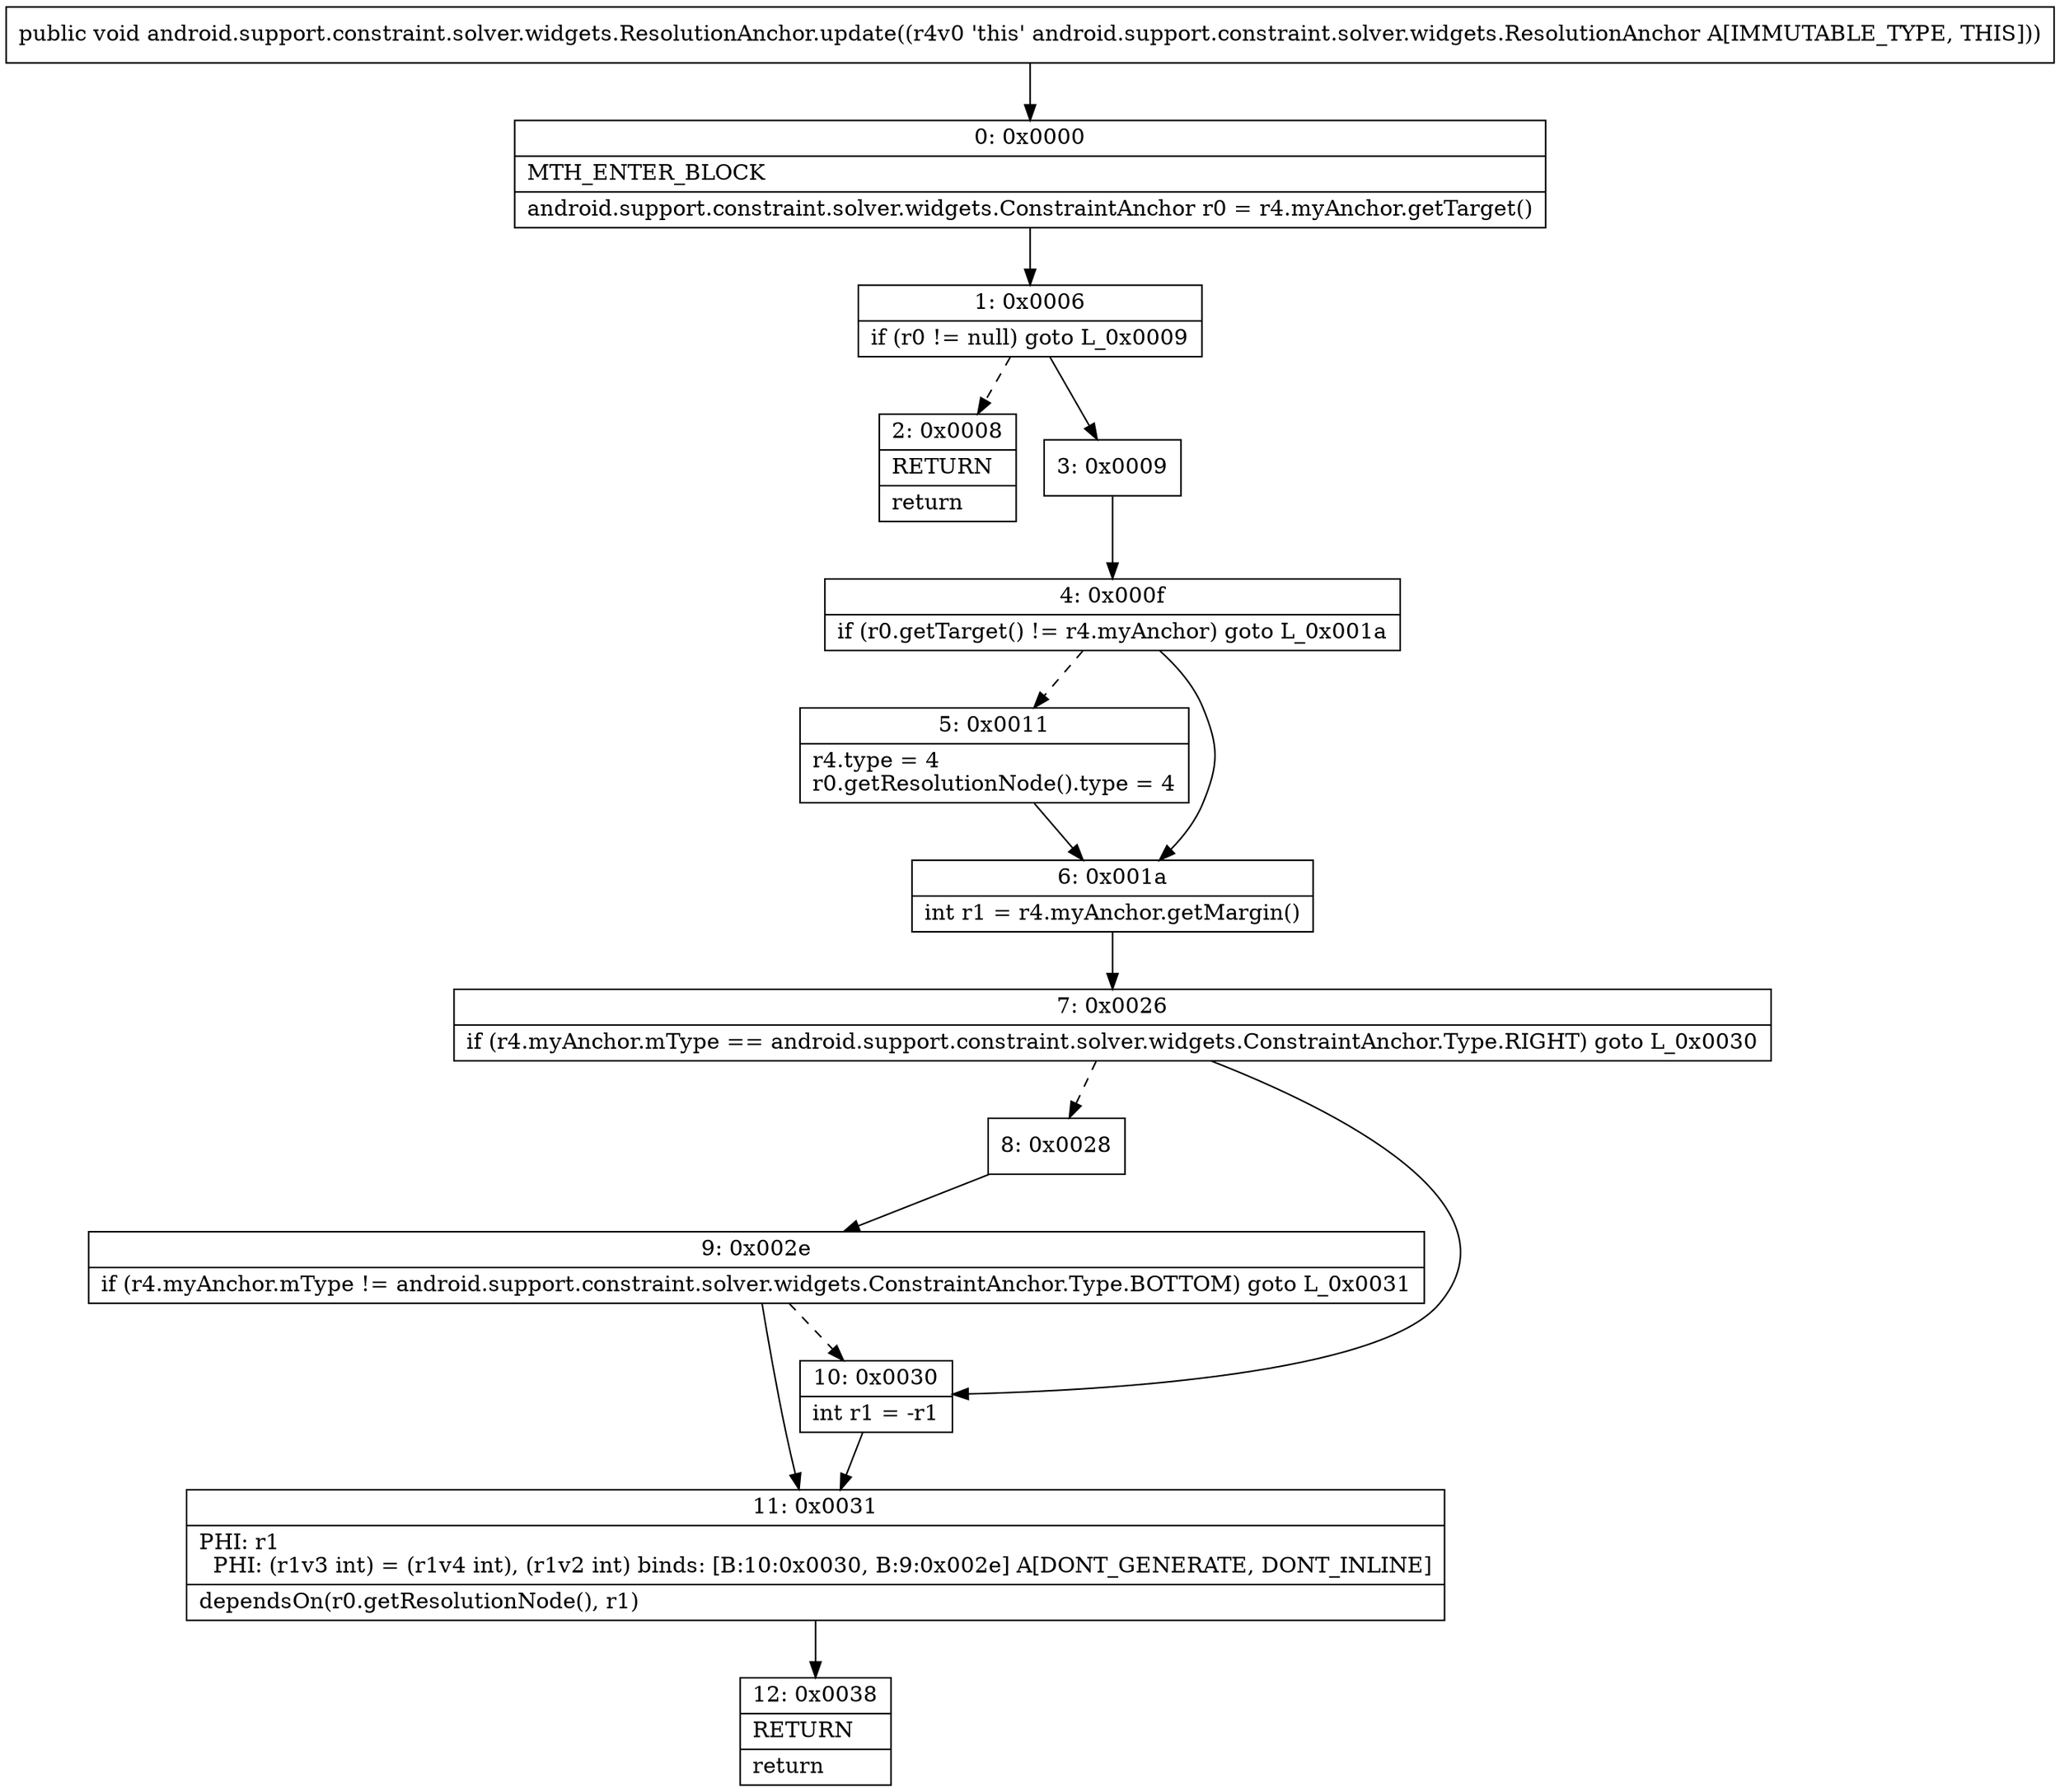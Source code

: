 digraph "CFG forandroid.support.constraint.solver.widgets.ResolutionAnchor.update()V" {
Node_0 [shape=record,label="{0\:\ 0x0000|MTH_ENTER_BLOCK\l|android.support.constraint.solver.widgets.ConstraintAnchor r0 = r4.myAnchor.getTarget()\l}"];
Node_1 [shape=record,label="{1\:\ 0x0006|if (r0 != null) goto L_0x0009\l}"];
Node_2 [shape=record,label="{2\:\ 0x0008|RETURN\l|return\l}"];
Node_3 [shape=record,label="{3\:\ 0x0009}"];
Node_4 [shape=record,label="{4\:\ 0x000f|if (r0.getTarget() != r4.myAnchor) goto L_0x001a\l}"];
Node_5 [shape=record,label="{5\:\ 0x0011|r4.type = 4\lr0.getResolutionNode().type = 4\l}"];
Node_6 [shape=record,label="{6\:\ 0x001a|int r1 = r4.myAnchor.getMargin()\l}"];
Node_7 [shape=record,label="{7\:\ 0x0026|if (r4.myAnchor.mType == android.support.constraint.solver.widgets.ConstraintAnchor.Type.RIGHT) goto L_0x0030\l}"];
Node_8 [shape=record,label="{8\:\ 0x0028}"];
Node_9 [shape=record,label="{9\:\ 0x002e|if (r4.myAnchor.mType != android.support.constraint.solver.widgets.ConstraintAnchor.Type.BOTTOM) goto L_0x0031\l}"];
Node_10 [shape=record,label="{10\:\ 0x0030|int r1 = \-r1\l}"];
Node_11 [shape=record,label="{11\:\ 0x0031|PHI: r1 \l  PHI: (r1v3 int) = (r1v4 int), (r1v2 int) binds: [B:10:0x0030, B:9:0x002e] A[DONT_GENERATE, DONT_INLINE]\l|dependsOn(r0.getResolutionNode(), r1)\l}"];
Node_12 [shape=record,label="{12\:\ 0x0038|RETURN\l|return\l}"];
MethodNode[shape=record,label="{public void android.support.constraint.solver.widgets.ResolutionAnchor.update((r4v0 'this' android.support.constraint.solver.widgets.ResolutionAnchor A[IMMUTABLE_TYPE, THIS])) }"];
MethodNode -> Node_0;
Node_0 -> Node_1;
Node_1 -> Node_2[style=dashed];
Node_1 -> Node_3;
Node_3 -> Node_4;
Node_4 -> Node_5[style=dashed];
Node_4 -> Node_6;
Node_5 -> Node_6;
Node_6 -> Node_7;
Node_7 -> Node_8[style=dashed];
Node_7 -> Node_10;
Node_8 -> Node_9;
Node_9 -> Node_10[style=dashed];
Node_9 -> Node_11;
Node_10 -> Node_11;
Node_11 -> Node_12;
}

